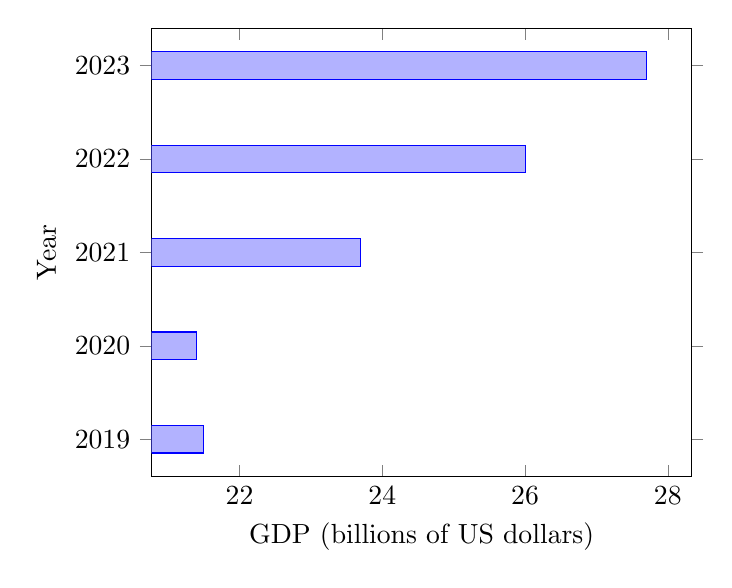 \begin{tikzpicture}
    \begin{axis}[
        xbar,
        y tick label style={
            /pgf/number format/1000 sep=},
        xlabel=GDP (billions of US dollars),
        ylabel=Year,
    ]
        \addplot coordinates {
            (27.7,2023)
            (26,2022)
            (23.7,2021)
            (21.4,2020)
            (21.5,2019)
        };
    \end{axis}
\end{tikzpicture}